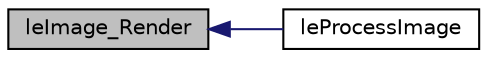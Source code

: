 digraph "leImage_Render"
{
 // INTERACTIVE_SVG=YES
  edge [fontname="Helvetica",fontsize="10",labelfontname="Helvetica",labelfontsize="10"];
  node [fontname="Helvetica",fontsize="10",shape=record];
  rankdir="LR";
  Node14 [label="leImage_Render",height=0.2,width=0.4,color="black", fillcolor="grey75", style="filled", fontcolor="black"];
  Node14 -> Node15 [dir="back",color="midnightblue",fontsize="10",style="solid",fontname="Helvetica"];
  Node15 [label="leProcessImage",height=0.2,width=0.4,color="black", fillcolor="white", style="filled",URL="$legato__image_8h.html#abfb245f109fd60007276903857588497",tooltip="Process an image to another location. "];
}
